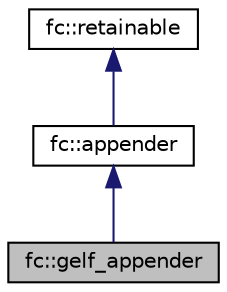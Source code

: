 digraph "fc::gelf_appender"
{
  edge [fontname="Helvetica",fontsize="10",labelfontname="Helvetica",labelfontsize="10"];
  node [fontname="Helvetica",fontsize="10",shape=record];
  Node0 [label="fc::gelf_appender",height=0.2,width=0.4,color="black", fillcolor="grey75", style="filled", fontcolor="black"];
  Node1 -> Node0 [dir="back",color="midnightblue",fontsize="10",style="solid",fontname="Helvetica"];
  Node1 [label="fc::appender",height=0.2,width=0.4,color="black", fillcolor="white", style="filled",URL="$classfc_1_1appender.html"];
  Node2 -> Node1 [dir="back",color="midnightblue",fontsize="10",style="solid",fontname="Helvetica"];
  Node2 [label="fc::retainable",height=0.2,width=0.4,color="black", fillcolor="white", style="filled",URL="$classfc_1_1retainable.html",tooltip="used to create reference counted types. "];
}

